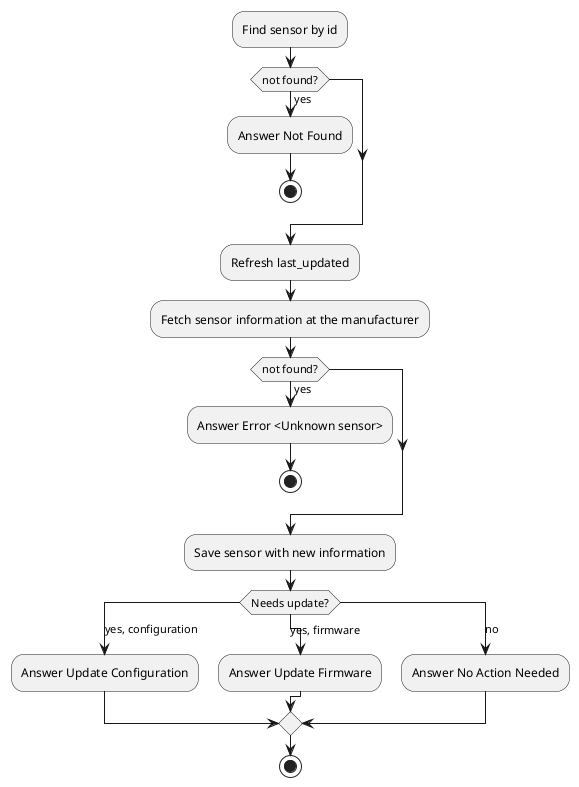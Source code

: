 @startuml

:Find sensor by id;

if (not found?) then (yes)
  :Answer Not Found;
  stop
endif

:Refresh last_updated;

:Fetch sensor information at the manufacturer;

if (not found?) then (yes)
  :Answer Error <Unknown sensor>;
  stop
endif

:Save sensor with new information;


switch (Needs update?)
case (yes, configuration)
  :Answer Update Configuration;

case (yes, firmware)
  :Answer Update Firmware;

case (no)
  :Answer No Action Needed;

endswitch

stop
@enduml